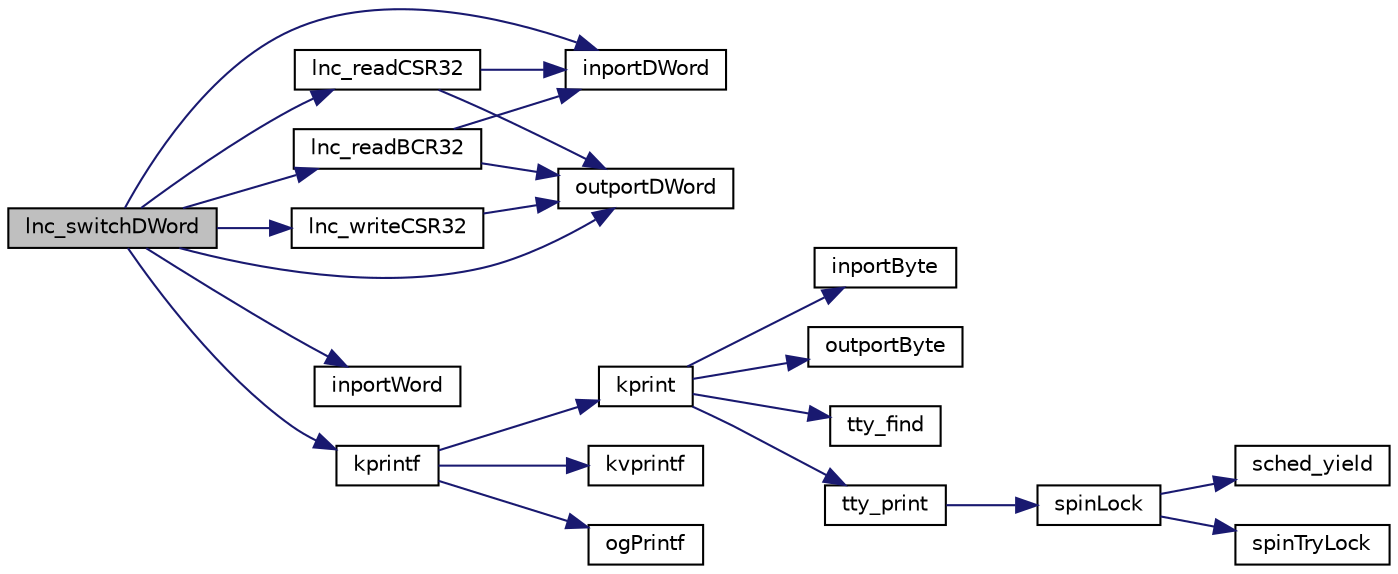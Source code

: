 digraph "lnc_switchDWord"
{
 // LATEX_PDF_SIZE
  edge [fontname="Helvetica",fontsize="10",labelfontname="Helvetica",labelfontsize="10"];
  node [fontname="Helvetica",fontsize="10",shape=record];
  rankdir="LR";
  Node1 [label="lnc_switchDWord",height=0.2,width=0.4,color="black", fillcolor="grey75", style="filled", fontcolor="black",tooltip=" "];
  Node1 -> Node2 [color="midnightblue",fontsize="10",style="solid",fontname="Helvetica"];
  Node2 [label="inportDWord",height=0.2,width=0.4,color="black", fillcolor="white", style="filled",URL="$io_8h.html#a8d6617406b264c7f9e143adab8406791",tooltip="input one double word from specified port"];
  Node1 -> Node3 [color="midnightblue",fontsize="10",style="solid",fontname="Helvetica"];
  Node3 [label="inportWord",height=0.2,width=0.4,color="black", fillcolor="white", style="filled",URL="$io_8h.html#afb703b187feb4b92444454df6c3dd9e6",tooltip="input one word from specified port"];
  Node1 -> Node4 [color="midnightblue",fontsize="10",style="solid",fontname="Helvetica"];
  Node4 [label="kprintf",height=0.2,width=0.4,color="black", fillcolor="white", style="filled",URL="$kprintf_8h.html#a20b56810edb62a6fe59917015c30848f",tooltip=" "];
  Node4 -> Node5 [color="midnightblue",fontsize="10",style="solid",fontname="Helvetica"];
  Node5 [label="kprint",height=0.2,width=0.4,color="black", fillcolor="white", style="filled",URL="$video_8h.html#a5429378b96a24fadfd2d1f8d777eb95a",tooltip=" "];
  Node5 -> Node6 [color="midnightblue",fontsize="10",style="solid",fontname="Helvetica"];
  Node6 [label="inportByte",height=0.2,width=0.4,color="black", fillcolor="white", style="filled",URL="$io_8h.html#a77b934268de1b3ecdcf3f275413b3108",tooltip="input one byte from specified port"];
  Node5 -> Node7 [color="midnightblue",fontsize="10",style="solid",fontname="Helvetica"];
  Node7 [label="outportByte",height=0.2,width=0.4,color="black", fillcolor="white", style="filled",URL="$io_8h.html#a8acc1a06073db2e7b92ffbd00fbd0cf1",tooltip="outputut one byte to specified port"];
  Node5 -> Node8 [color="midnightblue",fontsize="10",style="solid",fontname="Helvetica"];
  Node8 [label="tty_find",height=0.2,width=0.4,color="black", fillcolor="white", style="filled",URL="$tty_8h.html#a4f96ccac7e60296ef496008d8cbed0ff",tooltip=" "];
  Node5 -> Node9 [color="midnightblue",fontsize="10",style="solid",fontname="Helvetica"];
  Node9 [label="tty_print",height=0.2,width=0.4,color="black", fillcolor="white", style="filled",URL="$tty_8h.html#ad96f57a7c113d3cfa76ee5fed6de33c0",tooltip=" "];
  Node9 -> Node10 [color="midnightblue",fontsize="10",style="solid",fontname="Helvetica"];
  Node10 [label="spinLock",height=0.2,width=0.4,color="black", fillcolor="white", style="filled",URL="$armv6_2spinlock_8c.html#a71f03d2ba55111c715b6068254847a53",tooltip=" "];
  Node10 -> Node11 [color="midnightblue",fontsize="10",style="solid",fontname="Helvetica"];
  Node11 [label="sched_yield",height=0.2,width=0.4,color="black", fillcolor="white", style="filled",URL="$armv6_2sched_8c.html#a08933fe6d593a1c78b9080359f15a0b7",tooltip=" "];
  Node10 -> Node12 [color="midnightblue",fontsize="10",style="solid",fontname="Helvetica"];
  Node12 [label="spinTryLock",height=0.2,width=0.4,color="black", fillcolor="white", style="filled",URL="$armv6_2spinlock_8c.html#a740766af5da58616f700fffab6768a78",tooltip=" "];
  Node4 -> Node13 [color="midnightblue",fontsize="10",style="solid",fontname="Helvetica"];
  Node13 [label="kvprintf",height=0.2,width=0.4,color="black", fillcolor="white", style="filled",URL="$kprintf_8c.html#a3093cdac4668a4ccffdd7f77270888b7",tooltip=" "];
  Node4 -> Node14 [color="midnightblue",fontsize="10",style="solid",fontname="Helvetica"];
  Node14 [label="ogPrintf",height=0.2,width=0.4,color="black", fillcolor="white", style="filled",URL="$kprintf_8h.html#a3b4a66bf1f6583e65660f281b6014aa1",tooltip=" "];
  Node1 -> Node15 [color="midnightblue",fontsize="10",style="solid",fontname="Helvetica"];
  Node15 [label="lnc_readBCR32",height=0.2,width=0.4,color="black", fillcolor="white", style="filled",URL="$lnc_8c.html#ad1848f3fed3685285d6218e19bec1605",tooltip=" "];
  Node15 -> Node2 [color="midnightblue",fontsize="10",style="solid",fontname="Helvetica"];
  Node15 -> Node16 [color="midnightblue",fontsize="10",style="solid",fontname="Helvetica"];
  Node16 [label="outportDWord",height=0.2,width=0.4,color="black", fillcolor="white", style="filled",URL="$io_8h.html#a2e2ad8d744ae4b35ea37d39dcfea1296",tooltip="outputut one double word to specified port"];
  Node1 -> Node17 [color="midnightblue",fontsize="10",style="solid",fontname="Helvetica"];
  Node17 [label="lnc_readCSR32",height=0.2,width=0.4,color="black", fillcolor="white", style="filled",URL="$lnc_8c.html#afe2d2cf61518c2dbc5abbf42cadec6b2",tooltip=" "];
  Node17 -> Node2 [color="midnightblue",fontsize="10",style="solid",fontname="Helvetica"];
  Node17 -> Node16 [color="midnightblue",fontsize="10",style="solid",fontname="Helvetica"];
  Node1 -> Node18 [color="midnightblue",fontsize="10",style="solid",fontname="Helvetica"];
  Node18 [label="lnc_writeCSR32",height=0.2,width=0.4,color="black", fillcolor="white", style="filled",URL="$lnc_8c.html#a343a05a27f9bf30d01eda3470668e624",tooltip=" "];
  Node18 -> Node16 [color="midnightblue",fontsize="10",style="solid",fontname="Helvetica"];
  Node1 -> Node16 [color="midnightblue",fontsize="10",style="solid",fontname="Helvetica"];
}
